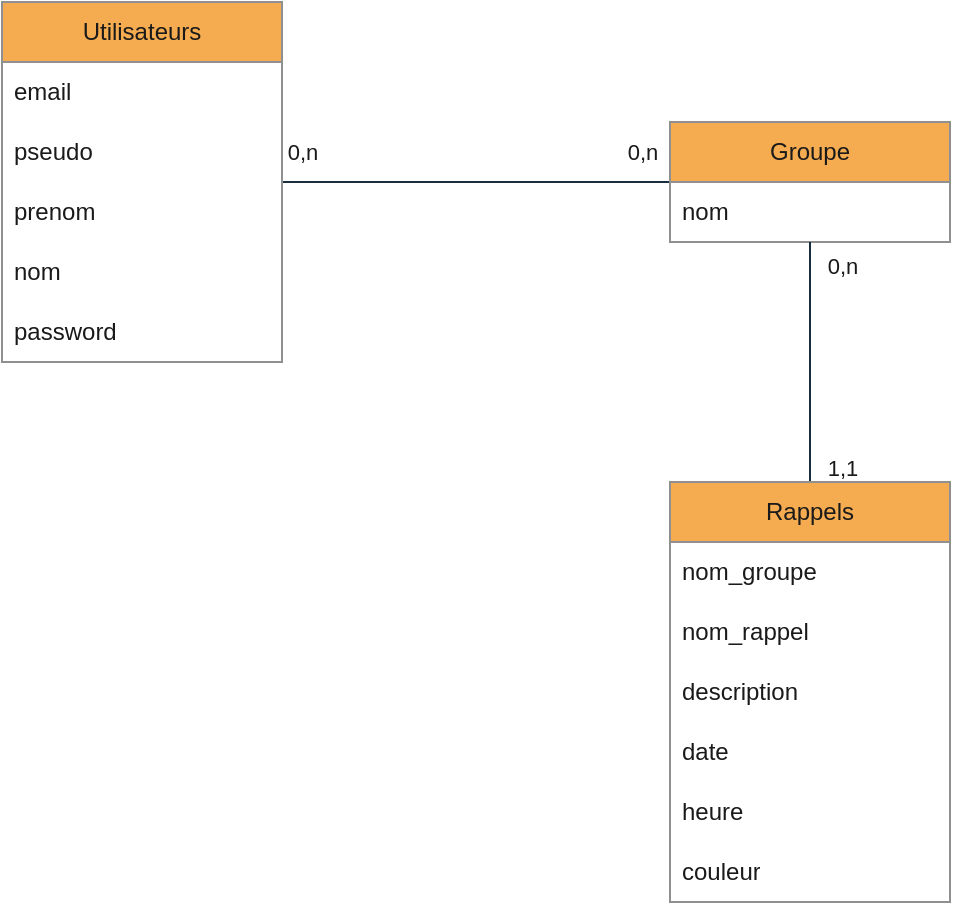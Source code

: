 <mxfile version="22.1.4" type="github" pages="2">
  <diagram name="MCD" id="td3lFjBkR0syqM5A5wFq">
    <mxGraphModel dx="792" dy="1114" grid="1" gridSize="10" guides="1" tooltips="1" connect="1" arrows="1" fold="1" page="1" pageScale="1" pageWidth="827" pageHeight="1169" math="0" shadow="0">
      <root>
        <mxCell id="0" />
        <mxCell id="1" parent="0" />
        <mxCell id="cEvR23GlnFLkeY0y5r-3-24" style="edgeStyle=orthogonalEdgeStyle;rounded=0;orthogonalLoop=1;jettySize=auto;html=1;strokeColor=#182E3E;fontColor=#1A1A1A;endArrow=none;endFill=0;" parent="1" source="infEo871dP4gasxiToeG-1" target="cEvR23GlnFLkeY0y5r-3-6" edge="1">
          <mxGeometry relative="1" as="geometry">
            <mxPoint x="220" y="130" as="sourcePoint" />
          </mxGeometry>
        </mxCell>
        <mxCell id="cEvR23GlnFLkeY0y5r-3-28" value="0,n" style="edgeLabel;html=1;align=center;verticalAlign=middle;resizable=0;points=[];fontSize=11;fontFamily=Helvetica;fontColor=#1A1A1A;" parent="cEvR23GlnFLkeY0y5r-3-24" vertex="1" connectable="0">
          <mxGeometry x="0.73" y="-1" relative="1" as="geometry">
            <mxPoint x="12" y="-16" as="offset" />
          </mxGeometry>
        </mxCell>
        <mxCell id="cEvR23GlnFLkeY0y5r-3-29" value="0,n" style="edgeLabel;html=1;align=center;verticalAlign=middle;resizable=0;points=[];fontSize=11;fontFamily=Helvetica;fontColor=#1A1A1A;" parent="cEvR23GlnFLkeY0y5r-3-24" vertex="1" connectable="0">
          <mxGeometry x="-0.827" y="1" relative="1" as="geometry">
            <mxPoint x="-7" y="-14" as="offset" />
          </mxGeometry>
        </mxCell>
        <mxCell id="cEvR23GlnFLkeY0y5r-3-6" value="Groupe" style="swimlane;fontStyle=0;childLayout=stackLayout;horizontal=1;startSize=30;horizontalStack=0;resizeParent=1;resizeParentMax=0;resizeLast=0;collapsible=1;marginBottom=0;whiteSpace=wrap;html=1;labelBackgroundColor=none;fillColor=#F5AB50;strokeColor=#909090;fontColor=#1A1A1A;" parent="1" vertex="1">
          <mxGeometry x="414" y="100" width="140" height="60" as="geometry" />
        </mxCell>
        <mxCell id="cEvR23GlnFLkeY0y5r-3-7" value="nom" style="text;strokeColor=none;fillColor=none;align=left;verticalAlign=middle;spacingLeft=4;spacingRight=4;overflow=hidden;points=[[0,0.5],[1,0.5]];portConstraint=eastwest;rotatable=0;whiteSpace=wrap;html=1;labelBackgroundColor=none;fontColor=#1A1A1A;" parent="cEvR23GlnFLkeY0y5r-3-6" vertex="1">
          <mxGeometry y="30" width="140" height="30" as="geometry" />
        </mxCell>
        <mxCell id="cEvR23GlnFLkeY0y5r-3-23" style="edgeStyle=orthogonalEdgeStyle;rounded=0;orthogonalLoop=1;jettySize=auto;html=1;strokeColor=#182E3E;fontColor=#1A1A1A;endArrow=none;endFill=0;" parent="1" source="cEvR23GlnFLkeY0y5r-3-12" target="cEvR23GlnFLkeY0y5r-3-6" edge="1">
          <mxGeometry relative="1" as="geometry" />
        </mxCell>
        <mxCell id="cEvR23GlnFLkeY0y5r-3-25" value="1,1" style="edgeLabel;html=1;align=center;verticalAlign=middle;resizable=0;points=[];fontSize=11;fontFamily=Helvetica;fontColor=#1A1A1A;" parent="cEvR23GlnFLkeY0y5r-3-23" vertex="1" connectable="0">
          <mxGeometry x="-0.722" y="-4" relative="1" as="geometry">
            <mxPoint x="12" y="9" as="offset" />
          </mxGeometry>
        </mxCell>
        <mxCell id="cEvR23GlnFLkeY0y5r-3-26" value="0,n" style="edgeLabel;html=1;align=center;verticalAlign=middle;resizable=0;points=[];fontSize=11;fontFamily=Helvetica;fontColor=#1A1A1A;" parent="cEvR23GlnFLkeY0y5r-3-23" vertex="1" connectable="0">
          <mxGeometry x="0.804" y="-1" relative="1" as="geometry">
            <mxPoint x="15" as="offset" />
          </mxGeometry>
        </mxCell>
        <mxCell id="cEvR23GlnFLkeY0y5r-3-12" value="Rappels" style="swimlane;fontStyle=0;childLayout=stackLayout;horizontal=1;startSize=30;horizontalStack=0;resizeParent=1;resizeParentMax=0;resizeLast=0;collapsible=1;marginBottom=0;whiteSpace=wrap;html=1;labelBackgroundColor=none;fillColor=#F5AB50;strokeColor=#909090;fontColor=#1A1A1A;" parent="1" vertex="1">
          <mxGeometry x="414" y="280" width="140" height="210" as="geometry" />
        </mxCell>
        <mxCell id="cEvR23GlnFLkeY0y5r-3-27" value="&lt;span style=&quot;border-color: var(--border-color);&quot;&gt;nom_groupe&lt;/span&gt;" style="text;strokeColor=none;fillColor=none;align=left;verticalAlign=middle;spacingLeft=4;spacingRight=4;overflow=hidden;points=[[0,0.5],[1,0.5]];portConstraint=eastwest;rotatable=0;whiteSpace=wrap;html=1;labelBackgroundColor=none;fontColor=#1A1A1A;" parent="cEvR23GlnFLkeY0y5r-3-12" vertex="1">
          <mxGeometry y="30" width="140" height="30" as="geometry" />
        </mxCell>
        <mxCell id="cEvR23GlnFLkeY0y5r-3-20" value="nom_rappel" style="text;strokeColor=none;fillColor=none;align=left;verticalAlign=middle;spacingLeft=4;spacingRight=4;overflow=hidden;points=[[0,0.5],[1,0.5]];portConstraint=eastwest;rotatable=0;whiteSpace=wrap;html=1;labelBackgroundColor=none;fontColor=#1A1A1A;" parent="cEvR23GlnFLkeY0y5r-3-12" vertex="1">
          <mxGeometry y="60" width="140" height="30" as="geometry" />
        </mxCell>
        <mxCell id="cEvR23GlnFLkeY0y5r-3-15" value="description" style="text;strokeColor=none;fillColor=none;align=left;verticalAlign=middle;spacingLeft=4;spacingRight=4;overflow=hidden;points=[[0,0.5],[1,0.5]];portConstraint=eastwest;rotatable=0;whiteSpace=wrap;html=1;labelBackgroundColor=none;fontColor=#1A1A1A;" parent="cEvR23GlnFLkeY0y5r-3-12" vertex="1">
          <mxGeometry y="90" width="140" height="30" as="geometry" />
        </mxCell>
        <mxCell id="cEvR23GlnFLkeY0y5r-3-16" value="date" style="text;strokeColor=none;fillColor=none;align=left;verticalAlign=middle;spacingLeft=4;spacingRight=4;overflow=hidden;points=[[0,0.5],[1,0.5]];portConstraint=eastwest;rotatable=0;whiteSpace=wrap;html=1;labelBackgroundColor=none;fontColor=#1A1A1A;" parent="cEvR23GlnFLkeY0y5r-3-12" vertex="1">
          <mxGeometry y="120" width="140" height="30" as="geometry" />
        </mxCell>
        <mxCell id="cEvR23GlnFLkeY0y5r-3-21" value="heure" style="text;strokeColor=none;fillColor=none;align=left;verticalAlign=middle;spacingLeft=4;spacingRight=4;overflow=hidden;points=[[0,0.5],[1,0.5]];portConstraint=eastwest;rotatable=0;whiteSpace=wrap;html=1;labelBackgroundColor=none;fontColor=#1A1A1A;" parent="cEvR23GlnFLkeY0y5r-3-12" vertex="1">
          <mxGeometry y="150" width="140" height="30" as="geometry" />
        </mxCell>
        <mxCell id="cEvR23GlnFLkeY0y5r-3-22" value="couleur" style="text;strokeColor=none;fillColor=none;align=left;verticalAlign=middle;spacingLeft=4;spacingRight=4;overflow=hidden;points=[[0,0.5],[1,0.5]];portConstraint=eastwest;rotatable=0;whiteSpace=wrap;html=1;labelBackgroundColor=none;fontColor=#1A1A1A;" parent="cEvR23GlnFLkeY0y5r-3-12" vertex="1">
          <mxGeometry y="180" width="140" height="30" as="geometry" />
        </mxCell>
        <mxCell id="infEo871dP4gasxiToeG-1" value="Utilisateurs" style="swimlane;fontStyle=0;childLayout=stackLayout;horizontal=1;startSize=30;horizontalStack=0;resizeParent=1;resizeParentMax=0;resizeLast=0;collapsible=1;marginBottom=0;whiteSpace=wrap;html=1;labelBackgroundColor=none;fillColor=#F5AB50;strokeColor=#909090;fontColor=#1A1A1A;" vertex="1" parent="1">
          <mxGeometry x="80" y="40" width="140" height="180" as="geometry" />
        </mxCell>
        <mxCell id="infEo871dP4gasxiToeG-2" value="email" style="text;strokeColor=none;fillColor=none;align=left;verticalAlign=middle;spacingLeft=4;spacingRight=4;overflow=hidden;points=[[0,0.5],[1,0.5]];portConstraint=eastwest;rotatable=0;whiteSpace=wrap;html=1;labelBackgroundColor=none;fontColor=#1A1A1A;" vertex="1" parent="infEo871dP4gasxiToeG-1">
          <mxGeometry y="30" width="140" height="30" as="geometry" />
        </mxCell>
        <mxCell id="infEo871dP4gasxiToeG-3" value="pseudo" style="text;strokeColor=none;fillColor=none;align=left;verticalAlign=middle;spacingLeft=4;spacingRight=4;overflow=hidden;points=[[0,0.5],[1,0.5]];portConstraint=eastwest;rotatable=0;whiteSpace=wrap;html=1;labelBackgroundColor=none;fontColor=#1A1A1A;" vertex="1" parent="infEo871dP4gasxiToeG-1">
          <mxGeometry y="60" width="140" height="30" as="geometry" />
        </mxCell>
        <mxCell id="infEo871dP4gasxiToeG-4" value="prenom" style="text;strokeColor=none;fillColor=none;align=left;verticalAlign=middle;spacingLeft=4;spacingRight=4;overflow=hidden;points=[[0,0.5],[1,0.5]];portConstraint=eastwest;rotatable=0;whiteSpace=wrap;html=1;labelBackgroundColor=none;fontColor=#1A1A1A;" vertex="1" parent="infEo871dP4gasxiToeG-1">
          <mxGeometry y="90" width="140" height="30" as="geometry" />
        </mxCell>
        <mxCell id="infEo871dP4gasxiToeG-5" value="nom&lt;br&gt;" style="text;strokeColor=none;fillColor=none;align=left;verticalAlign=middle;spacingLeft=4;spacingRight=4;overflow=hidden;points=[[0,0.5],[1,0.5]];portConstraint=eastwest;rotatable=0;whiteSpace=wrap;html=1;labelBackgroundColor=none;fontColor=#1A1A1A;" vertex="1" parent="infEo871dP4gasxiToeG-1">
          <mxGeometry y="120" width="140" height="30" as="geometry" />
        </mxCell>
        <mxCell id="infEo871dP4gasxiToeG-6" value="password" style="text;strokeColor=none;fillColor=none;align=left;verticalAlign=middle;spacingLeft=4;spacingRight=4;overflow=hidden;points=[[0,0.5],[1,0.5]];portConstraint=eastwest;rotatable=0;whiteSpace=wrap;html=1;labelBackgroundColor=none;fontColor=#1A1A1A;" vertex="1" parent="infEo871dP4gasxiToeG-1">
          <mxGeometry y="150" width="140" height="30" as="geometry" />
        </mxCell>
      </root>
    </mxGraphModel>
  </diagram>
  <diagram id="rHhahvFIrcUazPZwILnY" name="MLD">
    <mxGraphModel dx="792" dy="1114" grid="1" gridSize="10" guides="1" tooltips="1" connect="1" arrows="1" fold="1" page="1" pageScale="1" pageWidth="827" pageHeight="1169" math="0" shadow="0">
      <root>
        <mxCell id="0" />
        <mxCell id="1" parent="0" />
        <mxCell id="cv5z91Fx_fvlzts_xFd4-26" style="edgeStyle=orthogonalEdgeStyle;shape=connector;rounded=0;orthogonalLoop=1;jettySize=auto;html=1;labelBackgroundColor=default;strokeColor=#182E3E;align=center;verticalAlign=middle;fontFamily=Helvetica;fontSize=11;fontColor=#1A1A1A;endArrow=none;endFill=0;" parent="1" source="cv5z91Fx_fvlzts_xFd4-4" target="cv5z91Fx_fvlzts_xFd4-21" edge="1">
          <mxGeometry relative="1" as="geometry" />
        </mxCell>
        <mxCell id="cv5z91Fx_fvlzts_xFd4-28" value="1,1" style="edgeLabel;html=1;align=center;verticalAlign=middle;resizable=0;points=[];fontSize=11;fontFamily=Helvetica;fontColor=#1A1A1A;" parent="cv5z91Fx_fvlzts_xFd4-26" vertex="1" connectable="0">
          <mxGeometry x="0.133" y="-1" relative="1" as="geometry">
            <mxPoint x="-41" y="-16" as="offset" />
          </mxGeometry>
        </mxCell>
        <mxCell id="cv5z91Fx_fvlzts_xFd4-30" value="1,1" style="edgeLabel;html=1;align=center;verticalAlign=middle;resizable=0;points=[];fontSize=11;fontFamily=Helvetica;fontColor=#1A1A1A;" parent="cv5z91Fx_fvlzts_xFd4-26" vertex="1" connectable="0">
          <mxGeometry x="0.6" y="1" relative="1" as="geometry">
            <mxPoint y="-14" as="offset" />
          </mxGeometry>
        </mxCell>
        <mxCell id="cv5z91Fx_fvlzts_xFd4-4" value="Utilisateurs" style="swimlane;fontStyle=0;childLayout=stackLayout;horizontal=1;startSize=30;horizontalStack=0;resizeParent=1;resizeParentMax=0;resizeLast=0;collapsible=1;marginBottom=0;whiteSpace=wrap;html=1;labelBackgroundColor=none;fillColor=#F5AB50;strokeColor=#909090;fontColor=#1A1A1A;" parent="1" vertex="1">
          <mxGeometry x="80" y="40" width="140" height="180" as="geometry" />
        </mxCell>
        <mxCell id="cv5z91Fx_fvlzts_xFd4-8" value="&lt;u&gt;email&lt;/u&gt;" style="text;strokeColor=none;fillColor=none;align=left;verticalAlign=middle;spacingLeft=4;spacingRight=4;overflow=hidden;points=[[0,0.5],[1,0.5]];portConstraint=eastwest;rotatable=0;whiteSpace=wrap;html=1;labelBackgroundColor=none;fontColor=#1A1A1A;" parent="cv5z91Fx_fvlzts_xFd4-4" vertex="1">
          <mxGeometry y="30" width="140" height="30" as="geometry" />
        </mxCell>
        <mxCell id="Qq2pU7QTr5yL7xc1e5IU-1" value="pseudo" style="text;strokeColor=none;fillColor=none;align=left;verticalAlign=middle;spacingLeft=4;spacingRight=4;overflow=hidden;points=[[0,0.5],[1,0.5]];portConstraint=eastwest;rotatable=0;whiteSpace=wrap;html=1;labelBackgroundColor=none;fontColor=#1A1A1A;" vertex="1" parent="cv5z91Fx_fvlzts_xFd4-4">
          <mxGeometry y="60" width="140" height="30" as="geometry" />
        </mxCell>
        <mxCell id="cv5z91Fx_fvlzts_xFd4-6" value="prenom" style="text;strokeColor=none;fillColor=none;align=left;verticalAlign=middle;spacingLeft=4;spacingRight=4;overflow=hidden;points=[[0,0.5],[1,0.5]];portConstraint=eastwest;rotatable=0;whiteSpace=wrap;html=1;labelBackgroundColor=none;fontColor=#1A1A1A;" parent="cv5z91Fx_fvlzts_xFd4-4" vertex="1">
          <mxGeometry y="90" width="140" height="30" as="geometry" />
        </mxCell>
        <mxCell id="cv5z91Fx_fvlzts_xFd4-7" value="nom&lt;br&gt;" style="text;strokeColor=none;fillColor=none;align=left;verticalAlign=middle;spacingLeft=4;spacingRight=4;overflow=hidden;points=[[0,0.5],[1,0.5]];portConstraint=eastwest;rotatable=0;whiteSpace=wrap;html=1;labelBackgroundColor=none;fontColor=#1A1A1A;" parent="cv5z91Fx_fvlzts_xFd4-4" vertex="1">
          <mxGeometry y="120" width="140" height="30" as="geometry" />
        </mxCell>
        <mxCell id="T-cQeUuJVYM1o3KomYGk-1" value="password" style="text;strokeColor=none;fillColor=none;align=left;verticalAlign=middle;spacingLeft=4;spacingRight=4;overflow=hidden;points=[[0,0.5],[1,0.5]];portConstraint=eastwest;rotatable=0;whiteSpace=wrap;html=1;labelBackgroundColor=none;fontColor=#1A1A1A;" vertex="1" parent="cv5z91Fx_fvlzts_xFd4-4">
          <mxGeometry y="150" width="140" height="30" as="geometry" />
        </mxCell>
        <mxCell id="cv5z91Fx_fvlzts_xFd4-9" value="Groupe" style="swimlane;fontStyle=0;childLayout=stackLayout;horizontal=1;startSize=30;horizontalStack=0;resizeParent=1;resizeParentMax=0;resizeLast=0;collapsible=1;marginBottom=0;whiteSpace=wrap;html=1;labelBackgroundColor=none;fillColor=#F5AB50;strokeColor=#909090;fontColor=#1A1A1A;" parent="1" vertex="1">
          <mxGeometry x="567" y="100" width="140" height="60" as="geometry" />
        </mxCell>
        <mxCell id="cv5z91Fx_fvlzts_xFd4-10" value="&lt;u&gt;nom&lt;/u&gt;" style="text;strokeColor=none;fillColor=none;align=left;verticalAlign=middle;spacingLeft=4;spacingRight=4;overflow=hidden;points=[[0,0.5],[1,0.5]];portConstraint=eastwest;rotatable=0;whiteSpace=wrap;html=1;labelBackgroundColor=none;fontColor=#1A1A1A;" parent="cv5z91Fx_fvlzts_xFd4-9" vertex="1">
          <mxGeometry y="30" width="140" height="30" as="geometry" />
        </mxCell>
        <mxCell id="cv5z91Fx_fvlzts_xFd4-11" style="edgeStyle=orthogonalEdgeStyle;rounded=0;orthogonalLoop=1;jettySize=auto;html=1;strokeColor=#182E3E;fontColor=#1A1A1A;endArrow=none;endFill=0;" parent="1" source="cv5z91Fx_fvlzts_xFd4-14" target="cv5z91Fx_fvlzts_xFd4-9" edge="1">
          <mxGeometry relative="1" as="geometry" />
        </mxCell>
        <mxCell id="cv5z91Fx_fvlzts_xFd4-12" value="1,1" style="edgeLabel;html=1;align=center;verticalAlign=middle;resizable=0;points=[];fontSize=11;fontFamily=Helvetica;fontColor=#1A1A1A;" parent="cv5z91Fx_fvlzts_xFd4-11" vertex="1" connectable="0">
          <mxGeometry x="-0.722" y="-4" relative="1" as="geometry">
            <mxPoint x="12" y="9" as="offset" />
          </mxGeometry>
        </mxCell>
        <mxCell id="cv5z91Fx_fvlzts_xFd4-13" value="0,n" style="edgeLabel;html=1;align=center;verticalAlign=middle;resizable=0;points=[];fontSize=11;fontFamily=Helvetica;fontColor=#1A1A1A;" parent="cv5z91Fx_fvlzts_xFd4-11" vertex="1" connectable="0">
          <mxGeometry x="0.804" y="-1" relative="1" as="geometry">
            <mxPoint x="15" as="offset" />
          </mxGeometry>
        </mxCell>
        <mxCell id="cv5z91Fx_fvlzts_xFd4-14" value="Rappels" style="swimlane;fontStyle=0;childLayout=stackLayout;horizontal=1;startSize=30;horizontalStack=0;resizeParent=1;resizeParentMax=0;resizeLast=0;collapsible=1;marginBottom=0;whiteSpace=wrap;html=1;labelBackgroundColor=none;fillColor=#F5AB50;strokeColor=#909090;fontColor=#1A1A1A;" parent="1" vertex="1">
          <mxGeometry x="567" y="280" width="140" height="210" as="geometry" />
        </mxCell>
        <mxCell id="cv5z91Fx_fvlzts_xFd4-15" value="&lt;u&gt;#nom_groupe&lt;/u&gt;" style="text;strokeColor=none;fillColor=none;align=left;verticalAlign=middle;spacingLeft=4;spacingRight=4;overflow=hidden;points=[[0,0.5],[1,0.5]];portConstraint=eastwest;rotatable=0;whiteSpace=wrap;html=1;labelBackgroundColor=none;fontColor=#1A1A1A;" parent="cv5z91Fx_fvlzts_xFd4-14" vertex="1">
          <mxGeometry y="30" width="140" height="30" as="geometry" />
        </mxCell>
        <mxCell id="cv5z91Fx_fvlzts_xFd4-16" value="&lt;u&gt;nom_rappel&lt;/u&gt;" style="text;strokeColor=none;fillColor=none;align=left;verticalAlign=middle;spacingLeft=4;spacingRight=4;overflow=hidden;points=[[0,0.5],[1,0.5]];portConstraint=eastwest;rotatable=0;whiteSpace=wrap;html=1;labelBackgroundColor=none;fontColor=#1A1A1A;" parent="cv5z91Fx_fvlzts_xFd4-14" vertex="1">
          <mxGeometry y="60" width="140" height="30" as="geometry" />
        </mxCell>
        <mxCell id="cv5z91Fx_fvlzts_xFd4-17" value="description" style="text;strokeColor=none;fillColor=none;align=left;verticalAlign=middle;spacingLeft=4;spacingRight=4;overflow=hidden;points=[[0,0.5],[1,0.5]];portConstraint=eastwest;rotatable=0;whiteSpace=wrap;html=1;labelBackgroundColor=none;fontColor=#1A1A1A;" parent="cv5z91Fx_fvlzts_xFd4-14" vertex="1">
          <mxGeometry y="90" width="140" height="30" as="geometry" />
        </mxCell>
        <mxCell id="cv5z91Fx_fvlzts_xFd4-18" value="date" style="text;strokeColor=none;fillColor=none;align=left;verticalAlign=middle;spacingLeft=4;spacingRight=4;overflow=hidden;points=[[0,0.5],[1,0.5]];portConstraint=eastwest;rotatable=0;whiteSpace=wrap;html=1;labelBackgroundColor=none;fontColor=#1A1A1A;" parent="cv5z91Fx_fvlzts_xFd4-14" vertex="1">
          <mxGeometry y="120" width="140" height="30" as="geometry" />
        </mxCell>
        <mxCell id="cv5z91Fx_fvlzts_xFd4-19" value="heure" style="text;strokeColor=none;fillColor=none;align=left;verticalAlign=middle;spacingLeft=4;spacingRight=4;overflow=hidden;points=[[0,0.5],[1,0.5]];portConstraint=eastwest;rotatable=0;whiteSpace=wrap;html=1;labelBackgroundColor=none;fontColor=#1A1A1A;" parent="cv5z91Fx_fvlzts_xFd4-14" vertex="1">
          <mxGeometry y="150" width="140" height="30" as="geometry" />
        </mxCell>
        <mxCell id="cv5z91Fx_fvlzts_xFd4-20" value="couleur" style="text;strokeColor=none;fillColor=none;align=left;verticalAlign=middle;spacingLeft=4;spacingRight=4;overflow=hidden;points=[[0,0.5],[1,0.5]];portConstraint=eastwest;rotatable=0;whiteSpace=wrap;html=1;labelBackgroundColor=none;fontColor=#1A1A1A;" parent="cv5z91Fx_fvlzts_xFd4-14" vertex="1">
          <mxGeometry y="180" width="140" height="30" as="geometry" />
        </mxCell>
        <mxCell id="cv5z91Fx_fvlzts_xFd4-27" style="edgeStyle=orthogonalEdgeStyle;shape=connector;rounded=0;orthogonalLoop=1;jettySize=auto;html=1;labelBackgroundColor=default;strokeColor=#182E3E;align=center;verticalAlign=middle;fontFamily=Helvetica;fontSize=11;fontColor=#1A1A1A;endArrow=none;endFill=0;" parent="1" source="cv5z91Fx_fvlzts_xFd4-21" target="cv5z91Fx_fvlzts_xFd4-9" edge="1">
          <mxGeometry relative="1" as="geometry" />
        </mxCell>
        <mxCell id="cv5z91Fx_fvlzts_xFd4-29" value="1,1" style="edgeLabel;html=1;align=center;verticalAlign=middle;resizable=0;points=[];fontSize=11;fontFamily=Helvetica;fontColor=#1A1A1A;" parent="cv5z91Fx_fvlzts_xFd4-27" vertex="1" connectable="0">
          <mxGeometry x="0.692" y="-1" relative="1" as="geometry">
            <mxPoint x="1" y="-16" as="offset" />
          </mxGeometry>
        </mxCell>
        <mxCell id="cv5z91Fx_fvlzts_xFd4-31" value="1,1" style="edgeLabel;html=1;align=center;verticalAlign=middle;resizable=0;points=[];fontSize=11;fontFamily=Helvetica;fontColor=#1A1A1A;" parent="cv5z91Fx_fvlzts_xFd4-27" vertex="1" connectable="0">
          <mxGeometry x="-0.744" relative="1" as="geometry">
            <mxPoint y="-15" as="offset" />
          </mxGeometry>
        </mxCell>
        <mxCell id="cv5z91Fx_fvlzts_xFd4-21" value="Appartient" style="swimlane;fontStyle=0;childLayout=stackLayout;horizontal=1;startSize=30;horizontalStack=0;resizeParent=1;resizeParentMax=0;resizeLast=0;collapsible=1;marginBottom=0;whiteSpace=wrap;html=1;labelBackgroundColor=none;fillColor=#F5AB50;strokeColor=#909090;fontColor=#1A1A1A;" parent="1" vertex="1">
          <mxGeometry x="312" y="85" width="140" height="90" as="geometry" />
        </mxCell>
        <mxCell id="cv5z91Fx_fvlzts_xFd4-22" value="&lt;u&gt;#id_user&lt;/u&gt;" style="text;strokeColor=none;fillColor=none;align=left;verticalAlign=middle;spacingLeft=4;spacingRight=4;overflow=hidden;points=[[0,0.5],[1,0.5]];portConstraint=eastwest;rotatable=0;whiteSpace=wrap;html=1;labelBackgroundColor=none;fontColor=#1A1A1A;" parent="cv5z91Fx_fvlzts_xFd4-21" vertex="1">
          <mxGeometry y="30" width="140" height="30" as="geometry" />
        </mxCell>
        <mxCell id="cv5z91Fx_fvlzts_xFd4-23" value="&lt;u&gt;#nom_groupe&lt;/u&gt;" style="text;strokeColor=none;fillColor=none;align=left;verticalAlign=middle;spacingLeft=4;spacingRight=4;overflow=hidden;points=[[0,0.5],[1,0.5]];portConstraint=eastwest;rotatable=0;whiteSpace=wrap;html=1;labelBackgroundColor=none;fontColor=#1A1A1A;" parent="cv5z91Fx_fvlzts_xFd4-21" vertex="1">
          <mxGeometry y="60" width="140" height="30" as="geometry" />
        </mxCell>
      </root>
    </mxGraphModel>
  </diagram>
</mxfile>
